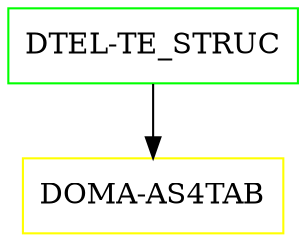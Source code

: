 digraph G {
  "DTEL-TE_STRUC" [shape=box,color=green];
  "DOMA-AS4TAB" [shape=box,color=yellow,URL="./DOMA_AS4TAB.html"];
  "DTEL-TE_STRUC" -> "DOMA-AS4TAB";
}
